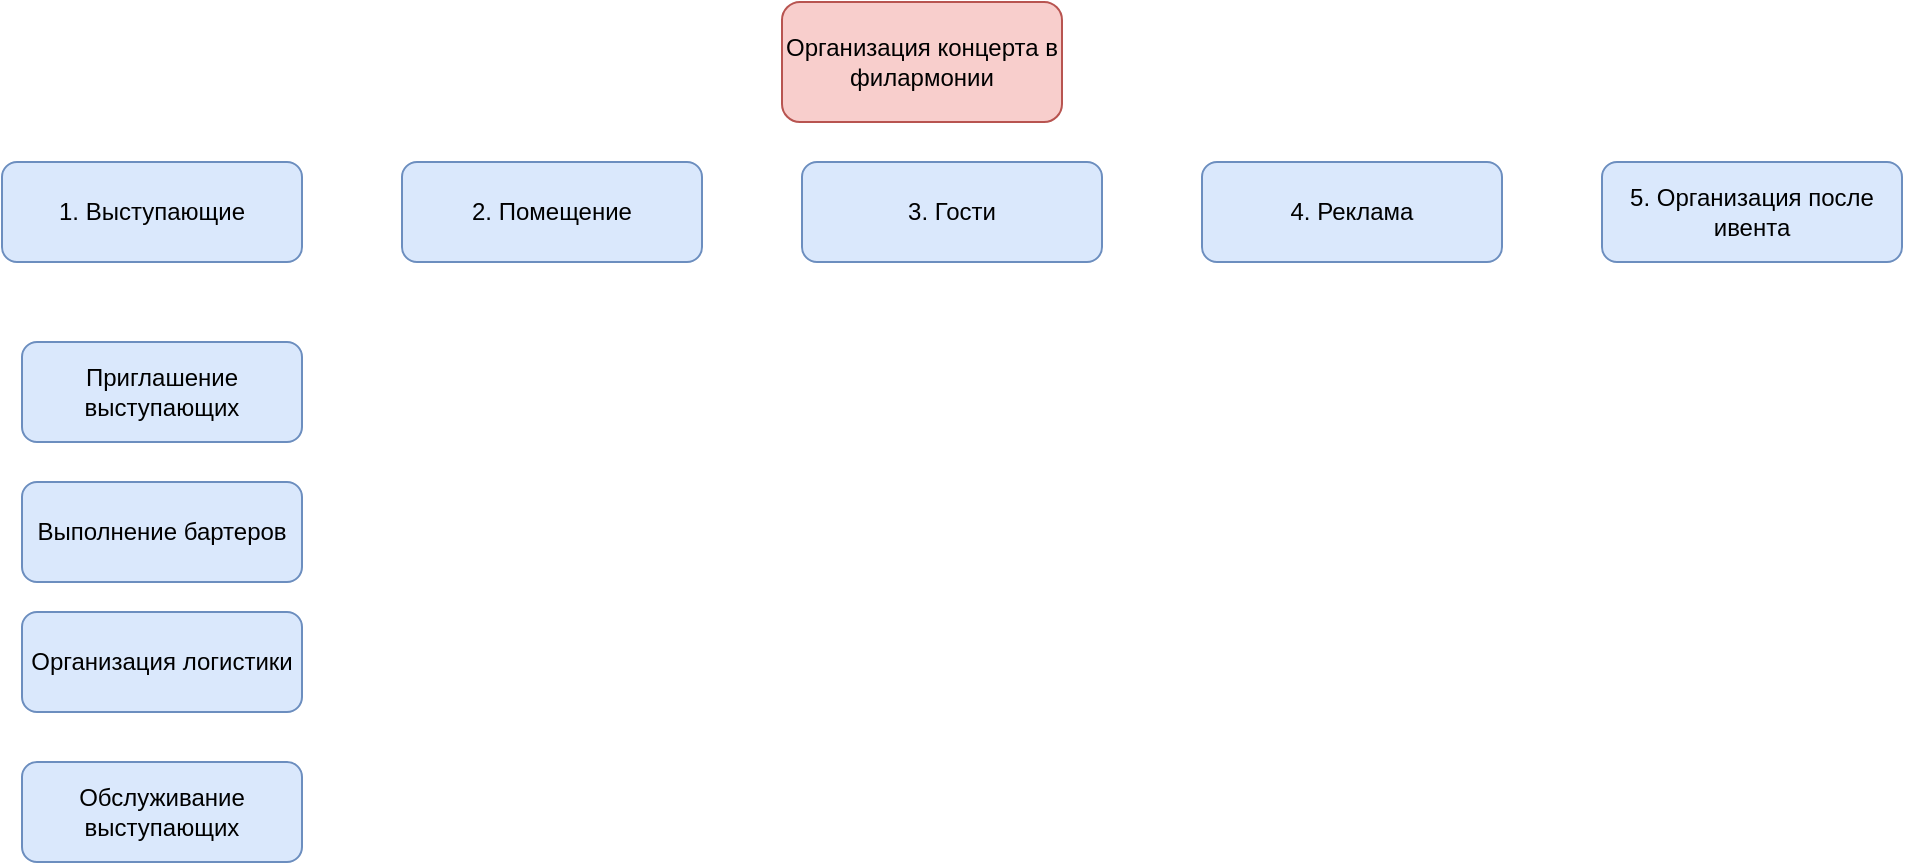 <mxfile version="15.6.5" type="github">
  <diagram id="Rc9qcDZmQnPBhFp7f8N4" name="Page-1">
    <mxGraphModel dx="1422" dy="794" grid="1" gridSize="10" guides="1" tooltips="1" connect="1" arrows="1" fold="1" page="1" pageScale="1" pageWidth="1000" pageHeight="700" math="0" shadow="0">
      <root>
        <mxCell id="0" />
        <mxCell id="1" parent="0" />
        <mxCell id="G38BLfRJEZh8R4Xd1Hig-1" value="Организация концерта в филармонии" style="rounded=1;whiteSpace=wrap;html=1;fillColor=#f8cecc;strokeColor=#b85450;fontColor=default;" vertex="1" parent="1">
          <mxGeometry x="430" y="20" width="140" height="60" as="geometry" />
        </mxCell>
        <mxCell id="G38BLfRJEZh8R4Xd1Hig-2" value="1. Выступающие" style="rounded=1;whiteSpace=wrap;html=1;fillColor=#dae8fc;strokeColor=#6c8ebf;fontColor=default;" vertex="1" parent="1">
          <mxGeometry x="40" y="100" width="150" height="50" as="geometry" />
        </mxCell>
        <mxCell id="G38BLfRJEZh8R4Xd1Hig-3" value="2. Помещение" style="rounded=1;whiteSpace=wrap;html=1;fillColor=#dae8fc;strokeColor=#6c8ebf;fontColor=default;" vertex="1" parent="1">
          <mxGeometry x="240" y="100" width="150" height="50" as="geometry" />
        </mxCell>
        <mxCell id="G38BLfRJEZh8R4Xd1Hig-4" value="3. Гости" style="rounded=1;whiteSpace=wrap;html=1;fillColor=#dae8fc;strokeColor=#6c8ebf;fontColor=default;" vertex="1" parent="1">
          <mxGeometry x="440" y="100" width="150" height="50" as="geometry" />
        </mxCell>
        <mxCell id="G38BLfRJEZh8R4Xd1Hig-5" value="4. Реклама" style="rounded=1;whiteSpace=wrap;html=1;fillColor=#dae8fc;strokeColor=#6c8ebf;fontColor=default;" vertex="1" parent="1">
          <mxGeometry x="640" y="100" width="150" height="50" as="geometry" />
        </mxCell>
        <mxCell id="G38BLfRJEZh8R4Xd1Hig-6" value="5. Организация после ивента" style="rounded=1;whiteSpace=wrap;html=1;fillColor=#dae8fc;strokeColor=#6c8ebf;fontColor=default;" vertex="1" parent="1">
          <mxGeometry x="840" y="100" width="150" height="50" as="geometry" />
        </mxCell>
        <mxCell id="G38BLfRJEZh8R4Xd1Hig-7" value="Приглашение выступающих" style="rounded=1;whiteSpace=wrap;html=1;fillColor=#dae8fc;strokeColor=#6c8ebf;fontColor=default;" vertex="1" parent="1">
          <mxGeometry x="50" y="190" width="140" height="50" as="geometry" />
        </mxCell>
        <mxCell id="G38BLfRJEZh8R4Xd1Hig-8" value="Выполнение бартеров" style="rounded=1;whiteSpace=wrap;html=1;fillColor=#dae8fc;strokeColor=#6c8ebf;fontColor=default;" vertex="1" parent="1">
          <mxGeometry x="50" y="260" width="140" height="50" as="geometry" />
        </mxCell>
        <mxCell id="G38BLfRJEZh8R4Xd1Hig-9" value="Организация логистики" style="rounded=1;whiteSpace=wrap;html=1;fillColor=#dae8fc;strokeColor=#6c8ebf;fontColor=default;" vertex="1" parent="1">
          <mxGeometry x="50" y="325" width="140" height="50" as="geometry" />
        </mxCell>
        <mxCell id="G38BLfRJEZh8R4Xd1Hig-10" value="Обслуживание выступающих" style="rounded=1;whiteSpace=wrap;html=1;fillColor=#dae8fc;strokeColor=#6c8ebf;fontColor=default;" vertex="1" parent="1">
          <mxGeometry x="50" y="400" width="140" height="50" as="geometry" />
        </mxCell>
      </root>
    </mxGraphModel>
  </diagram>
</mxfile>
